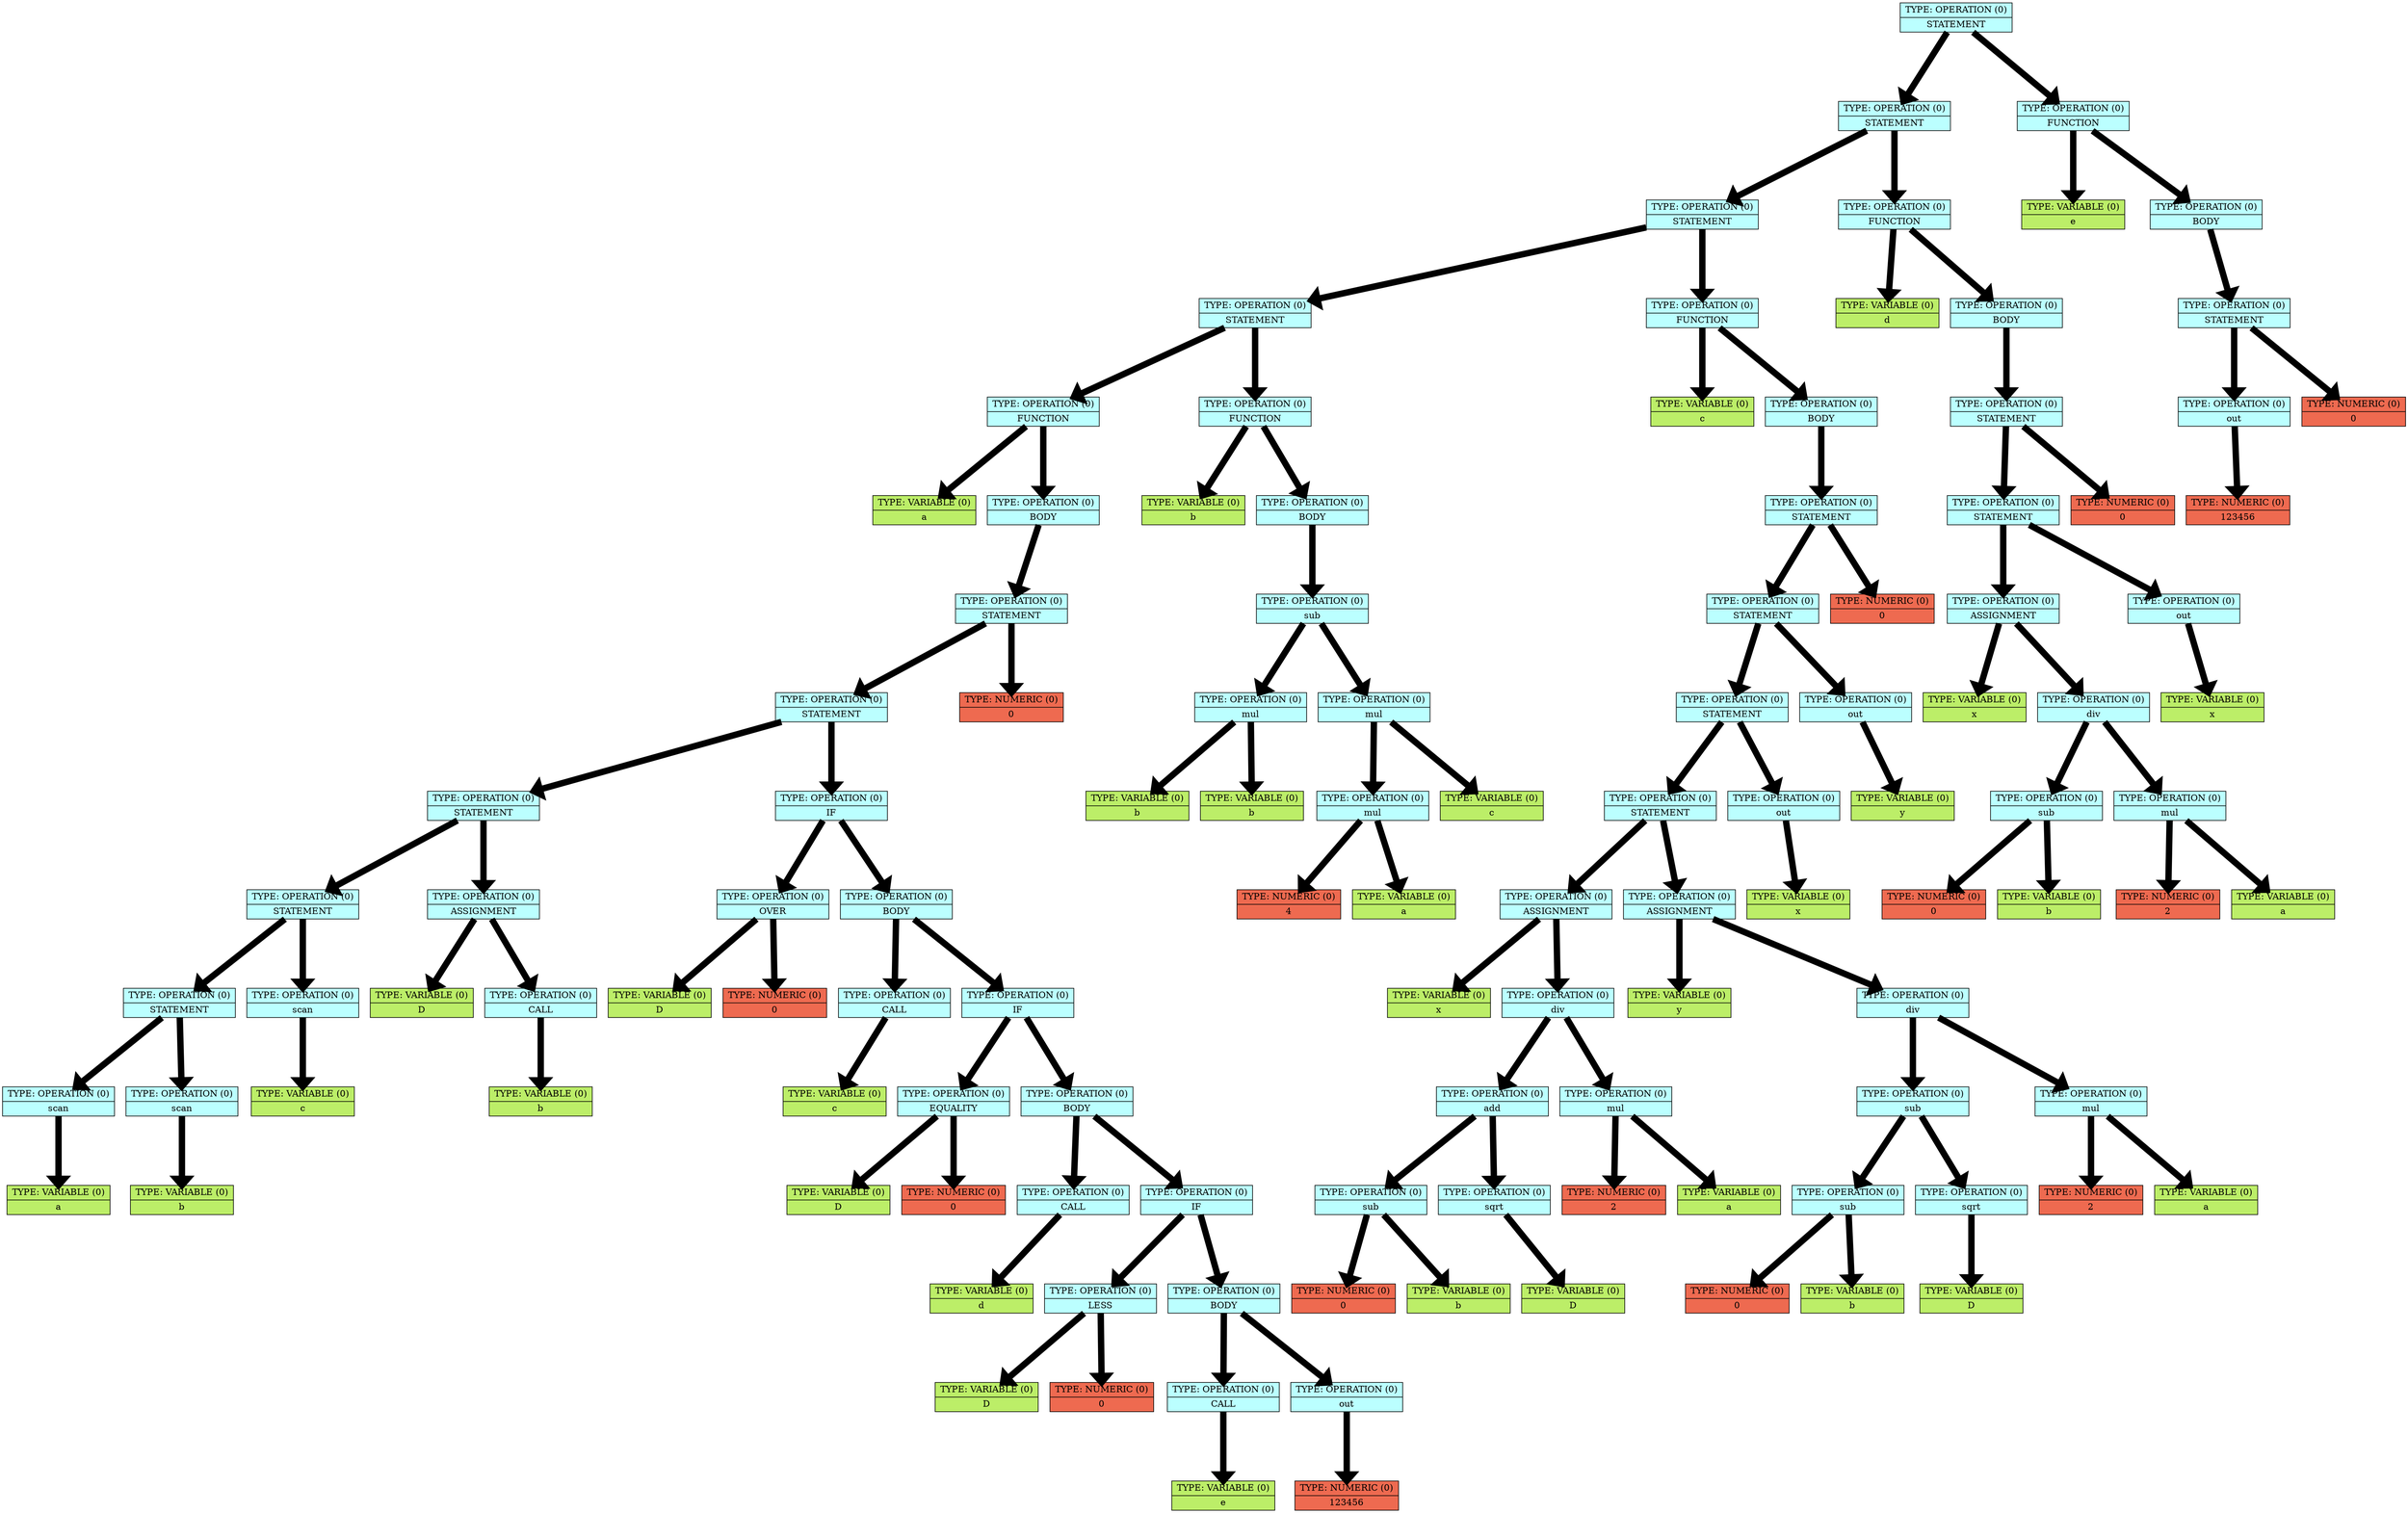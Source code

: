 digraph structs {    
rankdir = TB;        
graph [dpi = 200];   
ranksep = 1.5;       
edge[penwidth = 10]; 
cell0 [style = filled, color = black, shape=record, 
fillcolor = paleturquoise1, label = " { <ptr> TYPE: OPERATION (0) | STATEMENT} " ];                         
cell1 [style = filled, color = black, shape=record, 
fillcolor = paleturquoise1, label = " { <ptr> TYPE: OPERATION (0) | STATEMENT} " ];                         
cell2 [style = filled, color = black, shape=record, 
fillcolor = paleturquoise1, label = " { <ptr> TYPE: OPERATION (0) | STATEMENT} " ];                         
cell3 [style = filled, color = black, shape=record, 
fillcolor = paleturquoise1, label = " { <ptr> TYPE: OPERATION (0) | STATEMENT} " ];                         
cell4 [style = filled, color = black, shape=record, 
fillcolor = paleturquoise1, label = " { <ptr> TYPE: OPERATION (0) | FUNCTION} " ];                         
cell5 [style = filled, color = black, shape=record, 
fillcolor = darkolivegreen2, label = " { <ptr> TYPE: VARIABLE (0) | a} " ];                         
cell6 [style = filled, color = black, shape=record, 
fillcolor = paleturquoise1, label = " { <ptr> TYPE: OPERATION (0) | BODY} " ];                         
cell7 [style = filled, color = black, shape=record, 
fillcolor = paleturquoise1, label = " { <ptr> TYPE: OPERATION (0) | STATEMENT} " ];                         
cell8 [style = filled, color = black, shape=record, 
fillcolor = paleturquoise1, label = " { <ptr> TYPE: OPERATION (0) | STATEMENT} " ];                         
cell9 [style = filled, color = black, shape=record, 
fillcolor = paleturquoise1, label = " { <ptr> TYPE: OPERATION (0) | STATEMENT} " ];                         
cell10 [style = filled, color = black, shape=record, 
fillcolor = paleturquoise1, label = " { <ptr> TYPE: OPERATION (0) | STATEMENT} " ];                         
cell11 [style = filled, color = black, shape=record, 
fillcolor = paleturquoise1, label = " { <ptr> TYPE: OPERATION (0) | STATEMENT} " ];                         
cell12 [style = filled, color = black, shape=record, 
fillcolor = paleturquoise1, label = " { <ptr> TYPE: OPERATION (0) | scan} " ];                         
cell13 [style = filled, color = black, shape=record, 
fillcolor = darkolivegreen2, label = " { <ptr> TYPE: VARIABLE (0) | a} " ];                         
cell14 [style = filled, color = black, shape=record, 
fillcolor = paleturquoise1, label = " { <ptr> TYPE: OPERATION (0) | scan} " ];                         
cell15 [style = filled, color = black, shape=record, 
fillcolor = darkolivegreen2, label = " { <ptr> TYPE: VARIABLE (0) | b} " ];                         
cell16 [style = filled, color = black, shape=record, 
fillcolor = paleturquoise1, label = " { <ptr> TYPE: OPERATION (0) | scan} " ];                         
cell17 [style = filled, color = black, shape=record, 
fillcolor = darkolivegreen2, label = " { <ptr> TYPE: VARIABLE (0) | c} " ];                         
cell18 [style = filled, color = black, shape=record, 
fillcolor = paleturquoise1, label = " { <ptr> TYPE: OPERATION (0) | ASSIGNMENT} " ];                         
cell19 [style = filled, color = black, shape=record, 
fillcolor = darkolivegreen2, label = " { <ptr> TYPE: VARIABLE (0) | D} " ];                         
cell20 [style = filled, color = black, shape=record, 
fillcolor = paleturquoise1, label = " { <ptr> TYPE: OPERATION (0) | CALL} " ];                         
cell21 [style = filled, color = black, shape=record, 
fillcolor = darkolivegreen2, label = " { <ptr> TYPE: VARIABLE (0) | b} " ];                         
cell22 [style = filled, color = black, shape=record, 
fillcolor = paleturquoise1, label = " { <ptr> TYPE: OPERATION (0) | IF} " ];                         
cell23 [style = filled, color = black, shape=record, 
fillcolor = paleturquoise1, label = " { <ptr> TYPE: OPERATION (0) | OVER} " ];                         
cell24 [style = filled, color = black, shape=record, 
fillcolor = darkolivegreen2, label = " { <ptr> TYPE: VARIABLE (0) | D} " ];                         
cell25 [style = filled, color = black, shape=record, 
fillcolor = coral2, label = " { <ptr> TYPE: NUMERIC (0) | 0} " ];                         
cell26 [style = filled, color = black, shape=record, 
fillcolor = paleturquoise1, label = " { <ptr> TYPE: OPERATION (0) | BODY} " ];                         
cell27 [style = filled, color = black, shape=record, 
fillcolor = paleturquoise1, label = " { <ptr> TYPE: OPERATION (0) | CALL} " ];                         
cell28 [style = filled, color = black, shape=record, 
fillcolor = darkolivegreen2, label = " { <ptr> TYPE: VARIABLE (0) | c} " ];                         
cell29 [style = filled, color = black, shape=record, 
fillcolor = paleturquoise1, label = " { <ptr> TYPE: OPERATION (0) | IF} " ];                         
cell30 [style = filled, color = black, shape=record, 
fillcolor = paleturquoise1, label = " { <ptr> TYPE: OPERATION (0) | EQUALITY} " ];                         
cell31 [style = filled, color = black, shape=record, 
fillcolor = darkolivegreen2, label = " { <ptr> TYPE: VARIABLE (0) | D} " ];                         
cell32 [style = filled, color = black, shape=record, 
fillcolor = coral2, label = " { <ptr> TYPE: NUMERIC (0) | 0} " ];                         
cell33 [style = filled, color = black, shape=record, 
fillcolor = paleturquoise1, label = " { <ptr> TYPE: OPERATION (0) | BODY} " ];                         
cell34 [style = filled, color = black, shape=record, 
fillcolor = paleturquoise1, label = " { <ptr> TYPE: OPERATION (0) | CALL} " ];                         
cell35 [style = filled, color = black, shape=record, 
fillcolor = darkolivegreen2, label = " { <ptr> TYPE: VARIABLE (0) | d} " ];                         
cell36 [style = filled, color = black, shape=record, 
fillcolor = paleturquoise1, label = " { <ptr> TYPE: OPERATION (0) | IF} " ];                         
cell37 [style = filled, color = black, shape=record, 
fillcolor = paleturquoise1, label = " { <ptr> TYPE: OPERATION (0) | LESS} " ];                         
cell38 [style = filled, color = black, shape=record, 
fillcolor = darkolivegreen2, label = " { <ptr> TYPE: VARIABLE (0) | D} " ];                         
cell39 [style = filled, color = black, shape=record, 
fillcolor = coral2, label = " { <ptr> TYPE: NUMERIC (0) | 0} " ];                         
cell40 [style = filled, color = black, shape=record, 
fillcolor = paleturquoise1, label = " { <ptr> TYPE: OPERATION (0) | BODY} " ];                         
cell41 [style = filled, color = black, shape=record, 
fillcolor = paleturquoise1, label = " { <ptr> TYPE: OPERATION (0) | CALL} " ];                         
cell42 [style = filled, color = black, shape=record, 
fillcolor = darkolivegreen2, label = " { <ptr> TYPE: VARIABLE (0) | e} " ];                         
cell43 [style = filled, color = black, shape=record, 
fillcolor = paleturquoise1, label = " { <ptr> TYPE: OPERATION (0) | out} " ];                         
cell44 [style = filled, color = black, shape=record, 
fillcolor = coral2, label = " { <ptr> TYPE: NUMERIC (0) | 123456} " ];                         
cell45 [style = filled, color = black, shape=record, 
fillcolor = coral2, label = " { <ptr> TYPE: NUMERIC (0) | 0} " ];                         
cell46 [style = filled, color = black, shape=record, 
fillcolor = paleturquoise1, label = " { <ptr> TYPE: OPERATION (0) | FUNCTION} " ];                         
cell47 [style = filled, color = black, shape=record, 
fillcolor = darkolivegreen2, label = " { <ptr> TYPE: VARIABLE (0) | b} " ];                         
cell48 [style = filled, color = black, shape=record, 
fillcolor = paleturquoise1, label = " { <ptr> TYPE: OPERATION (0) | BODY} " ];                         
cell49 [style = filled, color = black, shape=record, 
fillcolor = paleturquoise1, label = " { <ptr> TYPE: OPERATION (0) | sub} " ];                         
cell50 [style = filled, color = black, shape=record, 
fillcolor = paleturquoise1, label = " { <ptr> TYPE: OPERATION (0) | mul} " ];                         
cell51 [style = filled, color = black, shape=record, 
fillcolor = darkolivegreen2, label = " { <ptr> TYPE: VARIABLE (0) | b} " ];                         
cell52 [style = filled, color = black, shape=record, 
fillcolor = darkolivegreen2, label = " { <ptr> TYPE: VARIABLE (0) | b} " ];                         
cell53 [style = filled, color = black, shape=record, 
fillcolor = paleturquoise1, label = " { <ptr> TYPE: OPERATION (0) | mul} " ];                         
cell54 [style = filled, color = black, shape=record, 
fillcolor = paleturquoise1, label = " { <ptr> TYPE: OPERATION (0) | mul} " ];                         
cell55 [style = filled, color = black, shape=record, 
fillcolor = coral2, label = " { <ptr> TYPE: NUMERIC (0) | 4} " ];                         
cell56 [style = filled, color = black, shape=record, 
fillcolor = darkolivegreen2, label = " { <ptr> TYPE: VARIABLE (0) | a} " ];                         
cell57 [style = filled, color = black, shape=record, 
fillcolor = darkolivegreen2, label = " { <ptr> TYPE: VARIABLE (0) | c} " ];                         
cell58 [style = filled, color = black, shape=record, 
fillcolor = paleturquoise1, label = " { <ptr> TYPE: OPERATION (0) | FUNCTION} " ];                         
cell59 [style = filled, color = black, shape=record, 
fillcolor = darkolivegreen2, label = " { <ptr> TYPE: VARIABLE (0) | c} " ];                         
cell60 [style = filled, color = black, shape=record, 
fillcolor = paleturquoise1, label = " { <ptr> TYPE: OPERATION (0) | BODY} " ];                         
cell61 [style = filled, color = black, shape=record, 
fillcolor = paleturquoise1, label = " { <ptr> TYPE: OPERATION (0) | STATEMENT} " ];                         
cell62 [style = filled, color = black, shape=record, 
fillcolor = paleturquoise1, label = " { <ptr> TYPE: OPERATION (0) | STATEMENT} " ];                         
cell63 [style = filled, color = black, shape=record, 
fillcolor = paleturquoise1, label = " { <ptr> TYPE: OPERATION (0) | STATEMENT} " ];                         
cell64 [style = filled, color = black, shape=record, 
fillcolor = paleturquoise1, label = " { <ptr> TYPE: OPERATION (0) | STATEMENT} " ];                         
cell65 [style = filled, color = black, shape=record, 
fillcolor = paleturquoise1, label = " { <ptr> TYPE: OPERATION (0) | ASSIGNMENT} " ];                         
cell66 [style = filled, color = black, shape=record, 
fillcolor = darkolivegreen2, label = " { <ptr> TYPE: VARIABLE (0) | x} " ];                         
cell67 [style = filled, color = black, shape=record, 
fillcolor = paleturquoise1, label = " { <ptr> TYPE: OPERATION (0) | div} " ];                         
cell68 [style = filled, color = black, shape=record, 
fillcolor = paleturquoise1, label = " { <ptr> TYPE: OPERATION (0) | add} " ];                         
cell69 [style = filled, color = black, shape=record, 
fillcolor = paleturquoise1, label = " { <ptr> TYPE: OPERATION (0) | sub} " ];                         
cell70 [style = filled, color = black, shape=record, 
fillcolor = coral2, label = " { <ptr> TYPE: NUMERIC (0) | 0} " ];                         
cell71 [style = filled, color = black, shape=record, 
fillcolor = darkolivegreen2, label = " { <ptr> TYPE: VARIABLE (0) | b} " ];                         
cell72 [style = filled, color = black, shape=record, 
fillcolor = paleturquoise1, label = " { <ptr> TYPE: OPERATION (0) | sqrt} " ];                         
cell73 [style = filled, color = black, shape=record, 
fillcolor = darkolivegreen2, label = " { <ptr> TYPE: VARIABLE (0) | D} " ];                         
cell74 [style = filled, color = black, shape=record, 
fillcolor = paleturquoise1, label = " { <ptr> TYPE: OPERATION (0) | mul} " ];                         
cell75 [style = filled, color = black, shape=record, 
fillcolor = coral2, label = " { <ptr> TYPE: NUMERIC (0) | 2} " ];                         
cell76 [style = filled, color = black, shape=record, 
fillcolor = darkolivegreen2, label = " { <ptr> TYPE: VARIABLE (0) | a} " ];                         
cell77 [style = filled, color = black, shape=record, 
fillcolor = paleturquoise1, label = " { <ptr> TYPE: OPERATION (0) | ASSIGNMENT} " ];                         
cell78 [style = filled, color = black, shape=record, 
fillcolor = darkolivegreen2, label = " { <ptr> TYPE: VARIABLE (0) | y} " ];                         
cell79 [style = filled, color = black, shape=record, 
fillcolor = paleturquoise1, label = " { <ptr> TYPE: OPERATION (0) | div} " ];                         
cell80 [style = filled, color = black, shape=record, 
fillcolor = paleturquoise1, label = " { <ptr> TYPE: OPERATION (0) | sub} " ];                         
cell81 [style = filled, color = black, shape=record, 
fillcolor = paleturquoise1, label = " { <ptr> TYPE: OPERATION (0) | sub} " ];                         
cell82 [style = filled, color = black, shape=record, 
fillcolor = coral2, label = " { <ptr> TYPE: NUMERIC (0) | 0} " ];                         
cell83 [style = filled, color = black, shape=record, 
fillcolor = darkolivegreen2, label = " { <ptr> TYPE: VARIABLE (0) | b} " ];                         
cell84 [style = filled, color = black, shape=record, 
fillcolor = paleturquoise1, label = " { <ptr> TYPE: OPERATION (0) | sqrt} " ];                         
cell85 [style = filled, color = black, shape=record, 
fillcolor = darkolivegreen2, label = " { <ptr> TYPE: VARIABLE (0) | D} " ];                         
cell86 [style = filled, color = black, shape=record, 
fillcolor = paleturquoise1, label = " { <ptr> TYPE: OPERATION (0) | mul} " ];                         
cell87 [style = filled, color = black, shape=record, 
fillcolor = coral2, label = " { <ptr> TYPE: NUMERIC (0) | 2} " ];                         
cell88 [style = filled, color = black, shape=record, 
fillcolor = darkolivegreen2, label = " { <ptr> TYPE: VARIABLE (0) | a} " ];                         
cell89 [style = filled, color = black, shape=record, 
fillcolor = paleturquoise1, label = " { <ptr> TYPE: OPERATION (0) | out} " ];                         
cell90 [style = filled, color = black, shape=record, 
fillcolor = darkolivegreen2, label = " { <ptr> TYPE: VARIABLE (0) | x} " ];                         
cell91 [style = filled, color = black, shape=record, 
fillcolor = paleturquoise1, label = " { <ptr> TYPE: OPERATION (0) | out} " ];                         
cell92 [style = filled, color = black, shape=record, 
fillcolor = darkolivegreen2, label = " { <ptr> TYPE: VARIABLE (0) | y} " ];                         
cell93 [style = filled, color = black, shape=record, 
fillcolor = coral2, label = " { <ptr> TYPE: NUMERIC (0) | 0} " ];                         
cell94 [style = filled, color = black, shape=record, 
fillcolor = paleturquoise1, label = " { <ptr> TYPE: OPERATION (0) | FUNCTION} " ];                         
cell95 [style = filled, color = black, shape=record, 
fillcolor = darkolivegreen2, label = " { <ptr> TYPE: VARIABLE (0) | d} " ];                         
cell96 [style = filled, color = black, shape=record, 
fillcolor = paleturquoise1, label = " { <ptr> TYPE: OPERATION (0) | BODY} " ];                         
cell97 [style = filled, color = black, shape=record, 
fillcolor = paleturquoise1, label = " { <ptr> TYPE: OPERATION (0) | STATEMENT} " ];                         
cell98 [style = filled, color = black, shape=record, 
fillcolor = paleturquoise1, label = " { <ptr> TYPE: OPERATION (0) | STATEMENT} " ];                         
cell99 [style = filled, color = black, shape=record, 
fillcolor = paleturquoise1, label = " { <ptr> TYPE: OPERATION (0) | ASSIGNMENT} " ];                         
cell100 [style = filled, color = black, shape=record, 
fillcolor = darkolivegreen2, label = " { <ptr> TYPE: VARIABLE (0) | x} " ];                         
cell101 [style = filled, color = black, shape=record, 
fillcolor = paleturquoise1, label = " { <ptr> TYPE: OPERATION (0) | div} " ];                         
cell102 [style = filled, color = black, shape=record, 
fillcolor = paleturquoise1, label = " { <ptr> TYPE: OPERATION (0) | sub} " ];                         
cell103 [style = filled, color = black, shape=record, 
fillcolor = coral2, label = " { <ptr> TYPE: NUMERIC (0) | 0} " ];                         
cell104 [style = filled, color = black, shape=record, 
fillcolor = darkolivegreen2, label = " { <ptr> TYPE: VARIABLE (0) | b} " ];                         
cell105 [style = filled, color = black, shape=record, 
fillcolor = paleturquoise1, label = " { <ptr> TYPE: OPERATION (0) | mul} " ];                         
cell106 [style = filled, color = black, shape=record, 
fillcolor = coral2, label = " { <ptr> TYPE: NUMERIC (0) | 2} " ];                         
cell107 [style = filled, color = black, shape=record, 
fillcolor = darkolivegreen2, label = " { <ptr> TYPE: VARIABLE (0) | a} " ];                         
cell108 [style = filled, color = black, shape=record, 
fillcolor = paleturquoise1, label = " { <ptr> TYPE: OPERATION (0) | out} " ];                         
cell109 [style = filled, color = black, shape=record, 
fillcolor = darkolivegreen2, label = " { <ptr> TYPE: VARIABLE (0) | x} " ];                         
cell110 [style = filled, color = black, shape=record, 
fillcolor = coral2, label = " { <ptr> TYPE: NUMERIC (0) | 0} " ];                         
cell111 [style = filled, color = black, shape=record, 
fillcolor = paleturquoise1, label = " { <ptr> TYPE: OPERATION (0) | FUNCTION} " ];                         
cell112 [style = filled, color = black, shape=record, 
fillcolor = darkolivegreen2, label = " { <ptr> TYPE: VARIABLE (0) | e} " ];                         
cell113 [style = filled, color = black, shape=record, 
fillcolor = paleturquoise1, label = " { <ptr> TYPE: OPERATION (0) | BODY} " ];                         
cell114 [style = filled, color = black, shape=record, 
fillcolor = paleturquoise1, label = " { <ptr> TYPE: OPERATION (0) | STATEMENT} " ];                         
cell115 [style = filled, color = black, shape=record, 
fillcolor = paleturquoise1, label = " { <ptr> TYPE: OPERATION (0) | out} " ];                         
cell116 [style = filled, color = black, shape=record, 
fillcolor = coral2, label = " { <ptr> TYPE: NUMERIC (0) | 123456} " ];                         
cell117 [style = filled, color = black, shape=record, 
fillcolor = coral2, label = " { <ptr> TYPE: NUMERIC (0) | 0} " ];                         
cell0 -> cell1;
cell1 -> cell2;
cell2 -> cell3;
cell3 -> cell4;
cell4 -> cell5;
cell4 -> cell6;
cell6 -> cell7;
cell7 -> cell8;
cell8 -> cell9;
cell9 -> cell10;
cell10 -> cell11;
cell11 -> cell12;
cell12 -> cell13;
cell11 -> cell14;
cell14 -> cell15;
cell10 -> cell16;
cell16 -> cell17;
cell9 -> cell18;
cell18 -> cell19;
cell18 -> cell20;
cell20 -> cell21;
cell8 -> cell22;
cell22 -> cell23;
cell23 -> cell24;
cell23 -> cell25;
cell22 -> cell26;
cell26 -> cell27;
cell27 -> cell28;
cell26 -> cell29;
cell29 -> cell30;
cell30 -> cell31;
cell30 -> cell32;
cell29 -> cell33;
cell33 -> cell34;
cell34 -> cell35;
cell33 -> cell36;
cell36 -> cell37;
cell37 -> cell38;
cell37 -> cell39;
cell36 -> cell40;
cell40 -> cell41;
cell41 -> cell42;
cell40 -> cell43;
cell43 -> cell44;
cell7 -> cell45;
cell3 -> cell46;
cell46 -> cell47;
cell46 -> cell48;
cell48 -> cell49;
cell49 -> cell50;
cell50 -> cell51;
cell50 -> cell52;
cell49 -> cell53;
cell53 -> cell54;
cell54 -> cell55;
cell54 -> cell56;
cell53 -> cell57;
cell2 -> cell58;
cell58 -> cell59;
cell58 -> cell60;
cell60 -> cell61;
cell61 -> cell62;
cell62 -> cell63;
cell63 -> cell64;
cell64 -> cell65;
cell65 -> cell66;
cell65 -> cell67;
cell67 -> cell68;
cell68 -> cell69;
cell69 -> cell70;
cell69 -> cell71;
cell68 -> cell72;
cell72 -> cell73;
cell67 -> cell74;
cell74 -> cell75;
cell74 -> cell76;
cell64 -> cell77;
cell77 -> cell78;
cell77 -> cell79;
cell79 -> cell80;
cell80 -> cell81;
cell81 -> cell82;
cell81 -> cell83;
cell80 -> cell84;
cell84 -> cell85;
cell79 -> cell86;
cell86 -> cell87;
cell86 -> cell88;
cell63 -> cell89;
cell89 -> cell90;
cell62 -> cell91;
cell91 -> cell92;
cell61 -> cell93;
cell1 -> cell94;
cell94 -> cell95;
cell94 -> cell96;
cell96 -> cell97;
cell97 -> cell98;
cell98 -> cell99;
cell99 -> cell100;
cell99 -> cell101;
cell101 -> cell102;
cell102 -> cell103;
cell102 -> cell104;
cell101 -> cell105;
cell105 -> cell106;
cell105 -> cell107;
cell98 -> cell108;
cell108 -> cell109;
cell97 -> cell110;
cell0 -> cell111;
cell111 -> cell112;
cell111 -> cell113;
cell113 -> cell114;
cell114 -> cell115;
cell115 -> cell116;
cell114 -> cell117;
}

